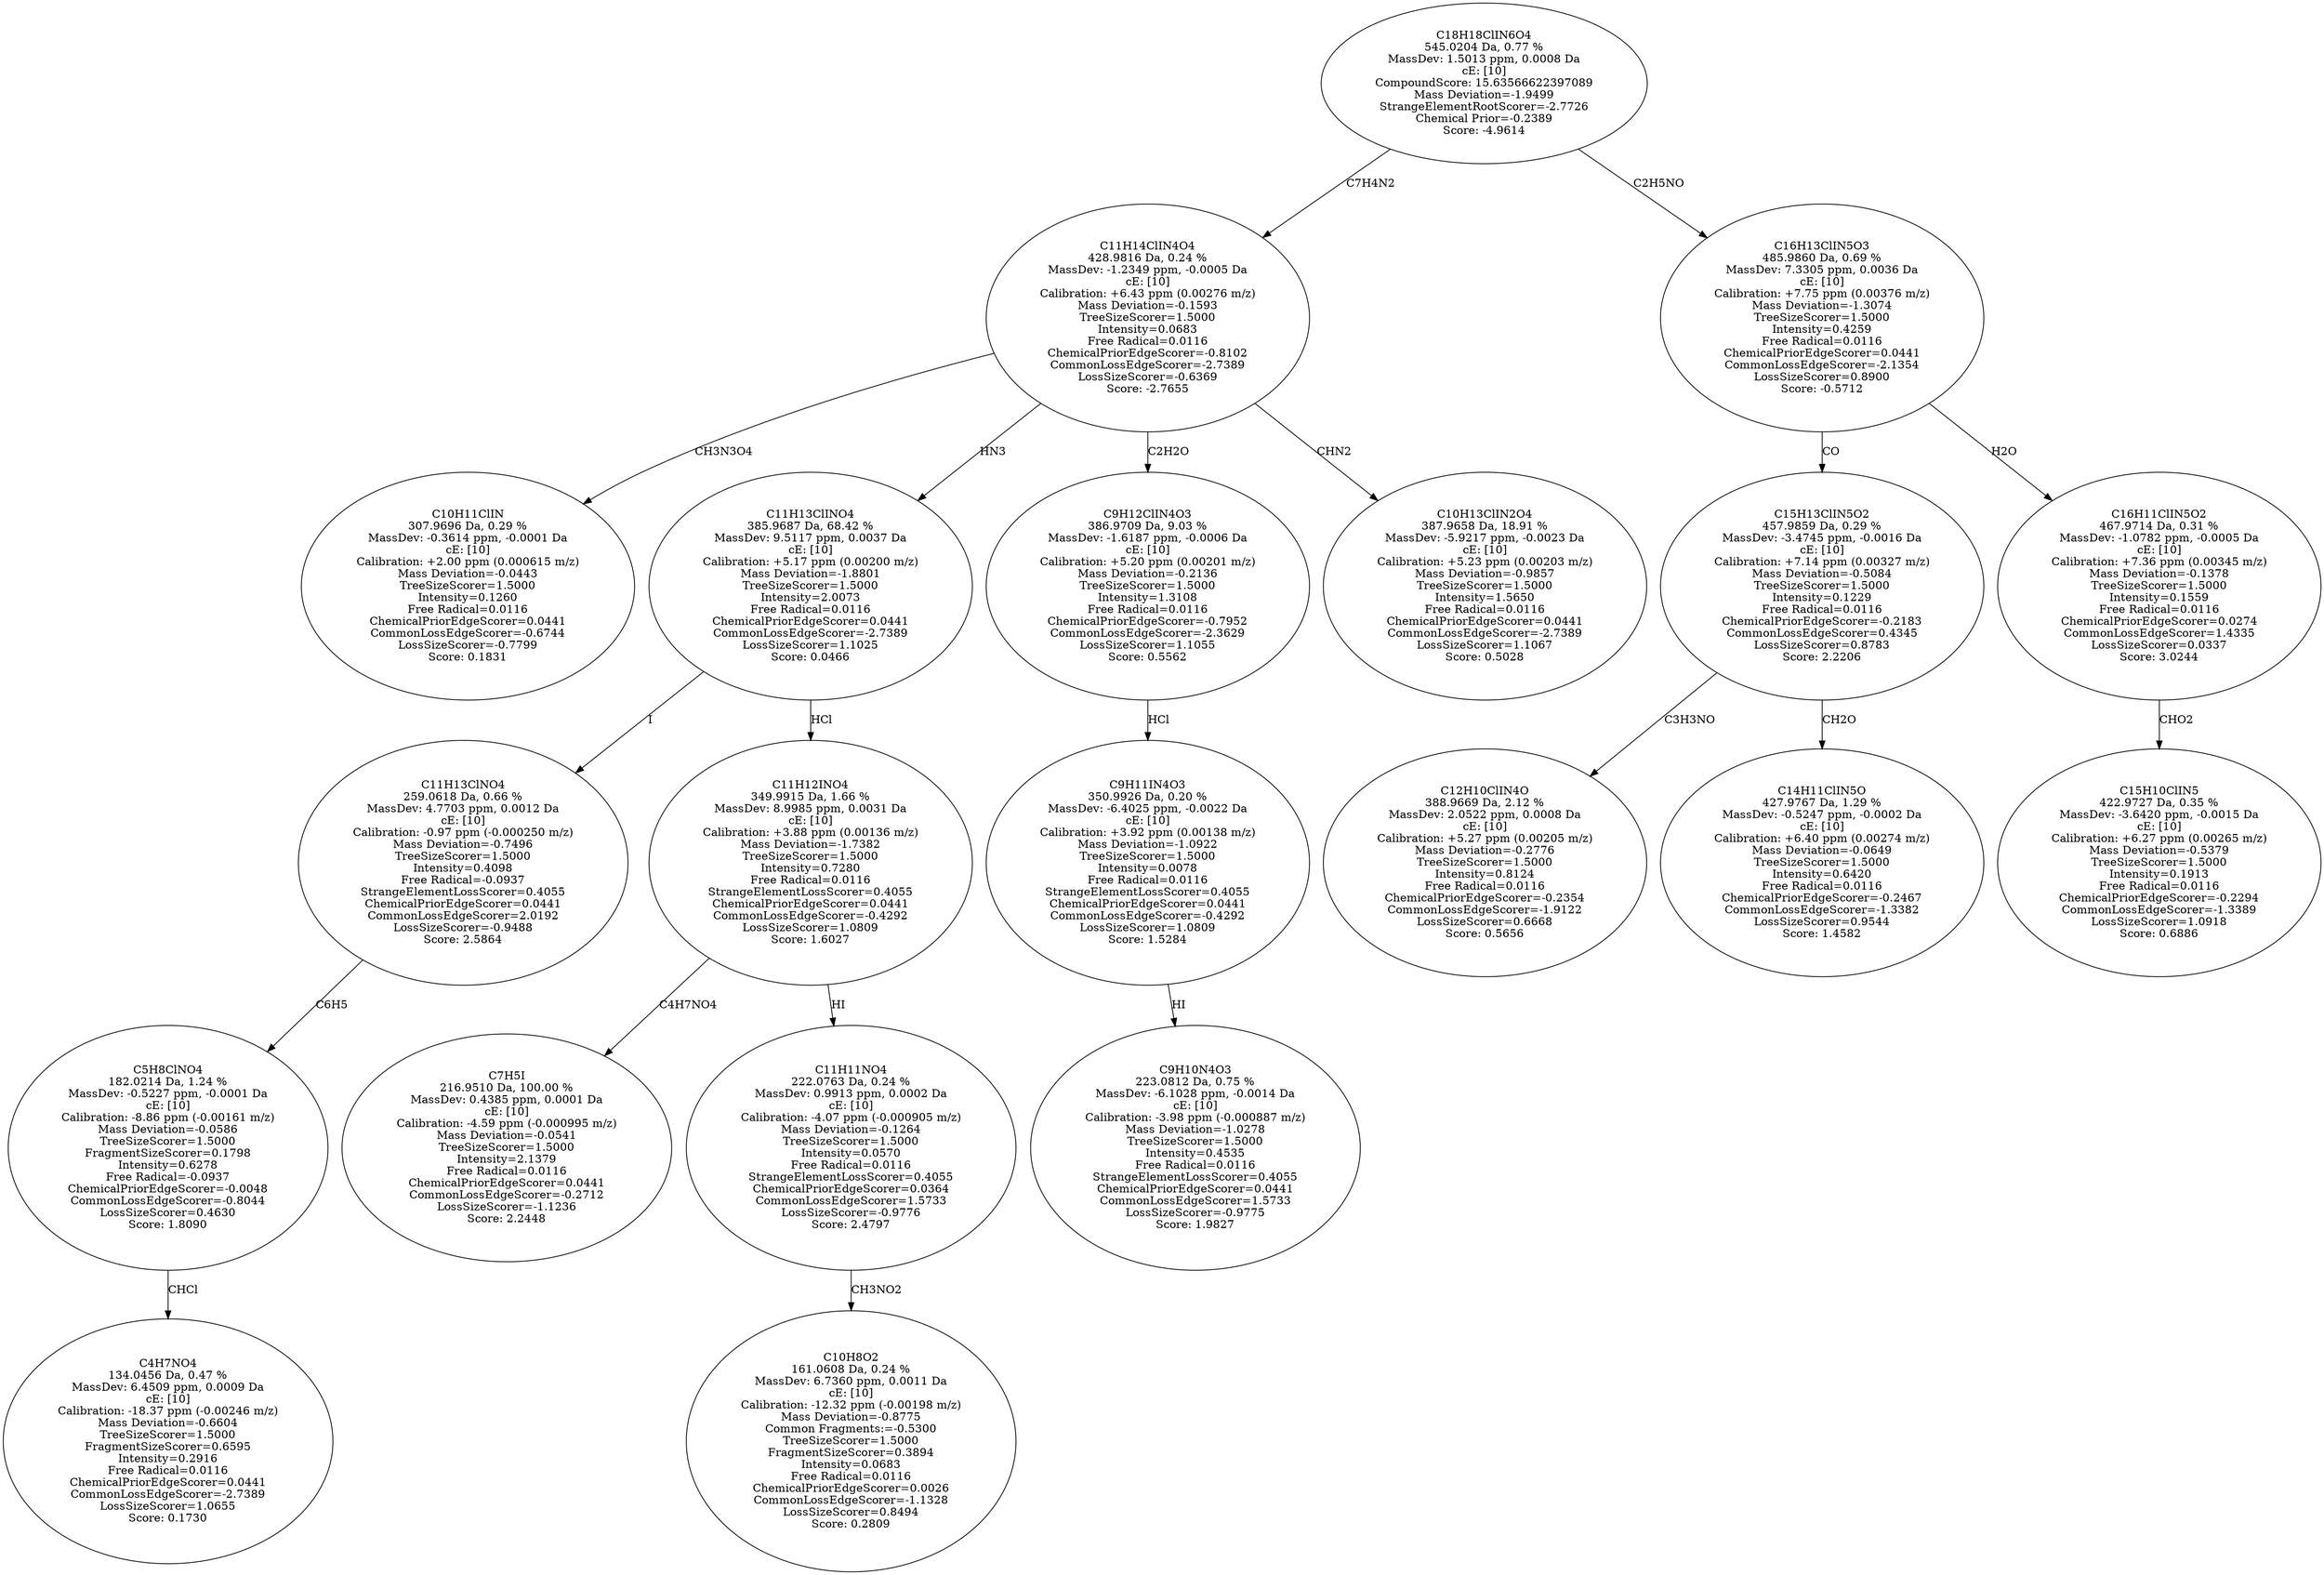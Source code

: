 strict digraph {
v1 [label="C10H11ClIN\n307.9696 Da, 0.29 %\nMassDev: -0.3614 ppm, -0.0001 Da\ncE: [10]\nCalibration: +2.00 ppm (0.000615 m/z)\nMass Deviation=-0.0443\nTreeSizeScorer=1.5000\nIntensity=0.1260\nFree Radical=0.0116\nChemicalPriorEdgeScorer=0.0441\nCommonLossEdgeScorer=-0.6744\nLossSizeScorer=-0.7799\nScore: 0.1831"];
v2 [label="C4H7NO4\n134.0456 Da, 0.47 %\nMassDev: 6.4509 ppm, 0.0009 Da\ncE: [10]\nCalibration: -18.37 ppm (-0.00246 m/z)\nMass Deviation=-0.6604\nTreeSizeScorer=1.5000\nFragmentSizeScorer=0.6595\nIntensity=0.2916\nFree Radical=0.0116\nChemicalPriorEdgeScorer=0.0441\nCommonLossEdgeScorer=-2.7389\nLossSizeScorer=1.0655\nScore: 0.1730"];
v3 [label="C5H8ClNO4\n182.0214 Da, 1.24 %\nMassDev: -0.5227 ppm, -0.0001 Da\ncE: [10]\nCalibration: -8.86 ppm (-0.00161 m/z)\nMass Deviation=-0.0586\nTreeSizeScorer=1.5000\nFragmentSizeScorer=0.1798\nIntensity=0.6278\nFree Radical=-0.0937\nChemicalPriorEdgeScorer=-0.0048\nCommonLossEdgeScorer=-0.8044\nLossSizeScorer=0.4630\nScore: 1.8090"];
v4 [label="C11H13ClNO4\n259.0618 Da, 0.66 %\nMassDev: 4.7703 ppm, 0.0012 Da\ncE: [10]\nCalibration: -0.97 ppm (-0.000250 m/z)\nMass Deviation=-0.7496\nTreeSizeScorer=1.5000\nIntensity=0.4098\nFree Radical=-0.0937\nStrangeElementLossScorer=0.4055\nChemicalPriorEdgeScorer=0.0441\nCommonLossEdgeScorer=2.0192\nLossSizeScorer=-0.9488\nScore: 2.5864"];
v5 [label="C7H5I\n216.9510 Da, 100.00 %\nMassDev: 0.4385 ppm, 0.0001 Da\ncE: [10]\nCalibration: -4.59 ppm (-0.000995 m/z)\nMass Deviation=-0.0541\nTreeSizeScorer=1.5000\nIntensity=2.1379\nFree Radical=0.0116\nChemicalPriorEdgeScorer=0.0441\nCommonLossEdgeScorer=-0.2712\nLossSizeScorer=-1.1236\nScore: 2.2448"];
v6 [label="C10H8O2\n161.0608 Da, 0.24 %\nMassDev: 6.7360 ppm, 0.0011 Da\ncE: [10]\nCalibration: -12.32 ppm (-0.00198 m/z)\nMass Deviation=-0.8775\nCommon Fragments:=-0.5300\nTreeSizeScorer=1.5000\nFragmentSizeScorer=0.3894\nIntensity=0.0683\nFree Radical=0.0116\nChemicalPriorEdgeScorer=0.0026\nCommonLossEdgeScorer=-1.1328\nLossSizeScorer=0.8494\nScore: 0.2809"];
v7 [label="C11H11NO4\n222.0763 Da, 0.24 %\nMassDev: 0.9913 ppm, 0.0002 Da\ncE: [10]\nCalibration: -4.07 ppm (-0.000905 m/z)\nMass Deviation=-0.1264\nTreeSizeScorer=1.5000\nIntensity=0.0570\nFree Radical=0.0116\nStrangeElementLossScorer=0.4055\nChemicalPriorEdgeScorer=0.0364\nCommonLossEdgeScorer=1.5733\nLossSizeScorer=-0.9776\nScore: 2.4797"];
v8 [label="C11H12INO4\n349.9915 Da, 1.66 %\nMassDev: 8.9985 ppm, 0.0031 Da\ncE: [10]\nCalibration: +3.88 ppm (0.00136 m/z)\nMass Deviation=-1.7382\nTreeSizeScorer=1.5000\nIntensity=0.7280\nFree Radical=0.0116\nStrangeElementLossScorer=0.4055\nChemicalPriorEdgeScorer=0.0441\nCommonLossEdgeScorer=-0.4292\nLossSizeScorer=1.0809\nScore: 1.6027"];
v9 [label="C11H13ClINO4\n385.9687 Da, 68.42 %\nMassDev: 9.5117 ppm, 0.0037 Da\ncE: [10]\nCalibration: +5.17 ppm (0.00200 m/z)\nMass Deviation=-1.8801\nTreeSizeScorer=1.5000\nIntensity=2.0073\nFree Radical=0.0116\nChemicalPriorEdgeScorer=0.0441\nCommonLossEdgeScorer=-2.7389\nLossSizeScorer=1.1025\nScore: 0.0466"];
v10 [label="C9H10N4O3\n223.0812 Da, 0.75 %\nMassDev: -6.1028 ppm, -0.0014 Da\ncE: [10]\nCalibration: -3.98 ppm (-0.000887 m/z)\nMass Deviation=-1.0278\nTreeSizeScorer=1.5000\nIntensity=0.4535\nFree Radical=0.0116\nStrangeElementLossScorer=0.4055\nChemicalPriorEdgeScorer=0.0441\nCommonLossEdgeScorer=1.5733\nLossSizeScorer=-0.9775\nScore: 1.9827"];
v11 [label="C9H11IN4O3\n350.9926 Da, 0.20 %\nMassDev: -6.4025 ppm, -0.0022 Da\ncE: [10]\nCalibration: +3.92 ppm (0.00138 m/z)\nMass Deviation=-1.0922\nTreeSizeScorer=1.5000\nIntensity=0.0078\nFree Radical=0.0116\nStrangeElementLossScorer=0.4055\nChemicalPriorEdgeScorer=0.0441\nCommonLossEdgeScorer=-0.4292\nLossSizeScorer=1.0809\nScore: 1.5284"];
v12 [label="C9H12ClIN4O3\n386.9709 Da, 9.03 %\nMassDev: -1.6187 ppm, -0.0006 Da\ncE: [10]\nCalibration: +5.20 ppm (0.00201 m/z)\nMass Deviation=-0.2136\nTreeSizeScorer=1.5000\nIntensity=1.3108\nFree Radical=0.0116\nChemicalPriorEdgeScorer=-0.7952\nCommonLossEdgeScorer=-2.3629\nLossSizeScorer=1.1055\nScore: 0.5562"];
v13 [label="C10H13ClIN2O4\n387.9658 Da, 18.91 %\nMassDev: -5.9217 ppm, -0.0023 Da\ncE: [10]\nCalibration: +5.23 ppm (0.00203 m/z)\nMass Deviation=-0.9857\nTreeSizeScorer=1.5000\nIntensity=1.5650\nFree Radical=0.0116\nChemicalPriorEdgeScorer=0.0441\nCommonLossEdgeScorer=-2.7389\nLossSizeScorer=1.1067\nScore: 0.5028"];
v14 [label="C11H14ClIN4O4\n428.9816 Da, 0.24 %\nMassDev: -1.2349 ppm, -0.0005 Da\ncE: [10]\nCalibration: +6.43 ppm (0.00276 m/z)\nMass Deviation=-0.1593\nTreeSizeScorer=1.5000\nIntensity=0.0683\nFree Radical=0.0116\nChemicalPriorEdgeScorer=-0.8102\nCommonLossEdgeScorer=-2.7389\nLossSizeScorer=-0.6369\nScore: -2.7655"];
v15 [label="C12H10ClIN4O\n388.9669 Da, 2.12 %\nMassDev: 2.0522 ppm, 0.0008 Da\ncE: [10]\nCalibration: +5.27 ppm (0.00205 m/z)\nMass Deviation=-0.2776\nTreeSizeScorer=1.5000\nIntensity=0.8124\nFree Radical=0.0116\nChemicalPriorEdgeScorer=-0.2354\nCommonLossEdgeScorer=-1.9122\nLossSizeScorer=0.6668\nScore: 0.5656"];
v16 [label="C14H11ClIN5O\n427.9767 Da, 1.29 %\nMassDev: -0.5247 ppm, -0.0002 Da\ncE: [10]\nCalibration: +6.40 ppm (0.00274 m/z)\nMass Deviation=-0.0649\nTreeSizeScorer=1.5000\nIntensity=0.6420\nFree Radical=0.0116\nChemicalPriorEdgeScorer=-0.2467\nCommonLossEdgeScorer=-1.3382\nLossSizeScorer=0.9544\nScore: 1.4582"];
v17 [label="C15H13ClIN5O2\n457.9859 Da, 0.29 %\nMassDev: -3.4745 ppm, -0.0016 Da\ncE: [10]\nCalibration: +7.14 ppm (0.00327 m/z)\nMass Deviation=-0.5084\nTreeSizeScorer=1.5000\nIntensity=0.1229\nFree Radical=0.0116\nChemicalPriorEdgeScorer=-0.2183\nCommonLossEdgeScorer=0.4345\nLossSizeScorer=0.8783\nScore: 2.2206"];
v18 [label="C15H10ClIN5\n422.9727 Da, 0.35 %\nMassDev: -3.6420 ppm, -0.0015 Da\ncE: [10]\nCalibration: +6.27 ppm (0.00265 m/z)\nMass Deviation=-0.5379\nTreeSizeScorer=1.5000\nIntensity=0.1913\nFree Radical=0.0116\nChemicalPriorEdgeScorer=-0.2294\nCommonLossEdgeScorer=-1.3389\nLossSizeScorer=1.0918\nScore: 0.6886"];
v19 [label="C16H11ClIN5O2\n467.9714 Da, 0.31 %\nMassDev: -1.0782 ppm, -0.0005 Da\ncE: [10]\nCalibration: +7.36 ppm (0.00345 m/z)\nMass Deviation=-0.1378\nTreeSizeScorer=1.5000\nIntensity=0.1559\nFree Radical=0.0116\nChemicalPriorEdgeScorer=0.0274\nCommonLossEdgeScorer=1.4335\nLossSizeScorer=0.0337\nScore: 3.0244"];
v20 [label="C16H13ClIN5O3\n485.9860 Da, 0.69 %\nMassDev: 7.3305 ppm, 0.0036 Da\ncE: [10]\nCalibration: +7.75 ppm (0.00376 m/z)\nMass Deviation=-1.3074\nTreeSizeScorer=1.5000\nIntensity=0.4259\nFree Radical=0.0116\nChemicalPriorEdgeScorer=0.0441\nCommonLossEdgeScorer=-2.1354\nLossSizeScorer=0.8900\nScore: -0.5712"];
v21 [label="C18H18ClIN6O4\n545.0204 Da, 0.77 %\nMassDev: 1.5013 ppm, 0.0008 Da\ncE: [10]\nCompoundScore: 15.63566622397089\nMass Deviation=-1.9499\nStrangeElementRootScorer=-2.7726\nChemical Prior=-0.2389\nScore: -4.9614"];
v14 -> v1 [label="CH3N3O4"];
v3 -> v2 [label="CHCl"];
v4 -> v3 [label="C6H5"];
v9 -> v4 [label="I"];
v8 -> v5 [label="C4H7NO4"];
v7 -> v6 [label="CH3NO2"];
v8 -> v7 [label="HI"];
v9 -> v8 [label="HCl"];
v14 -> v9 [label="HN3"];
v11 -> v10 [label="HI"];
v12 -> v11 [label="HCl"];
v14 -> v12 [label="C2H2O"];
v14 -> v13 [label="CHN2"];
v21 -> v14 [label="C7H4N2"];
v17 -> v15 [label="C3H3NO"];
v17 -> v16 [label="CH2O"];
v20 -> v17 [label="CO"];
v19 -> v18 [label="CHO2"];
v20 -> v19 [label="H2O"];
v21 -> v20 [label="C2H5NO"];
}